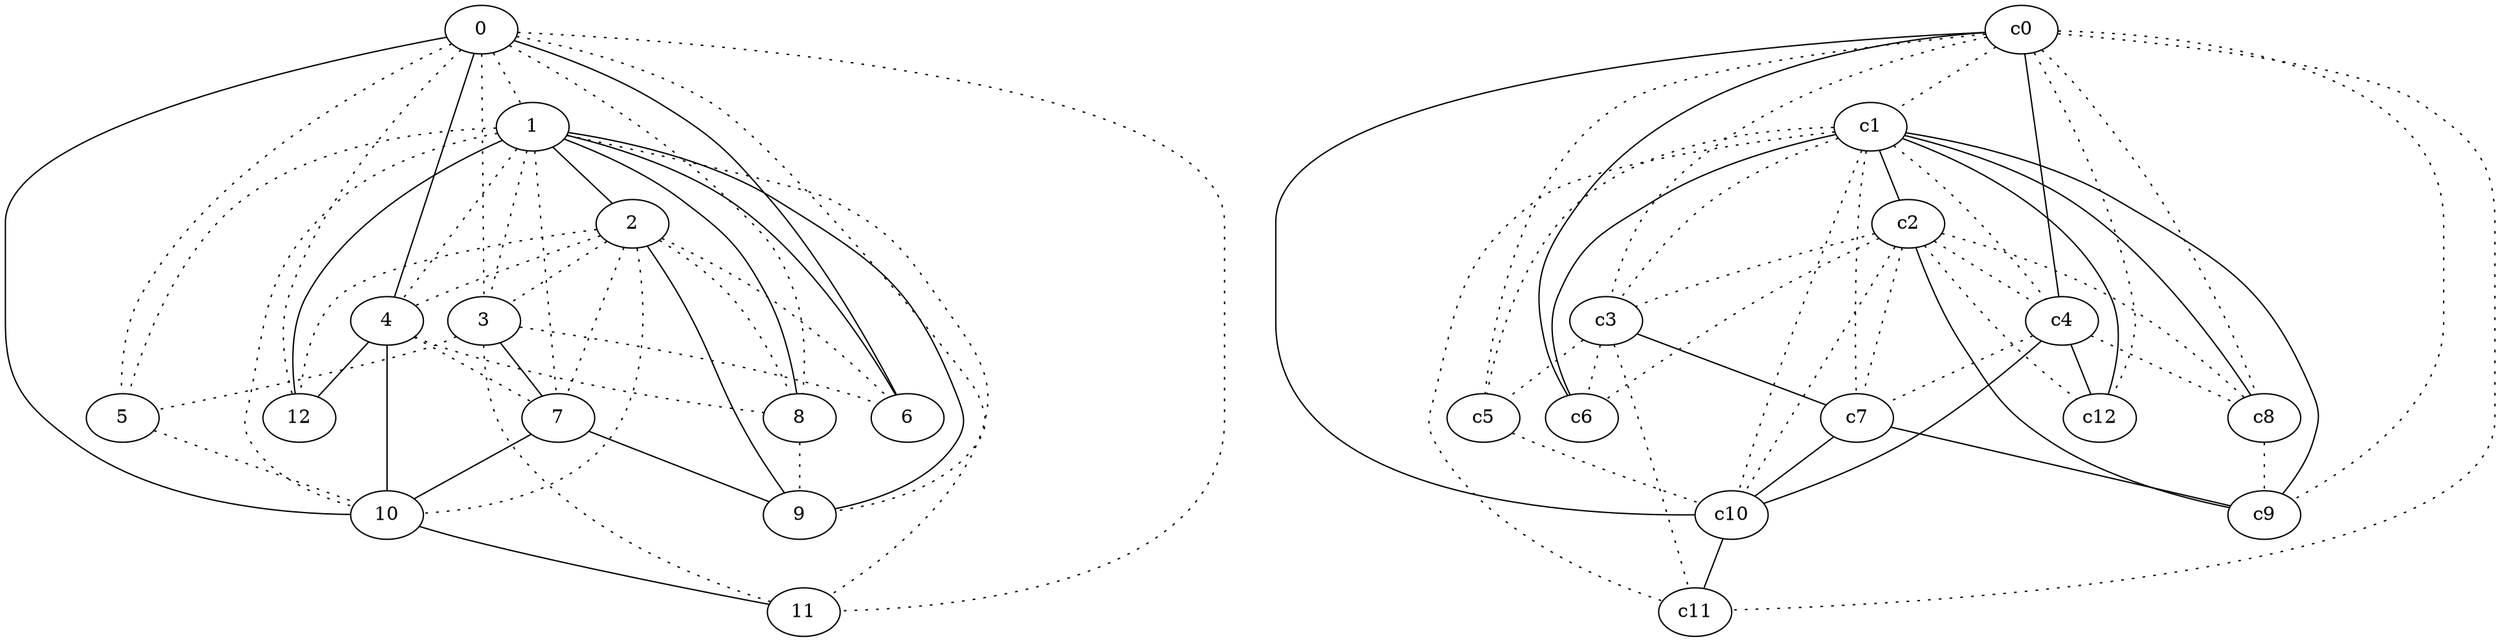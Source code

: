 graph {
a0[label=0];
a1[label=1];
a2[label=2];
a3[label=3];
a4[label=4];
a5[label=5];
a6[label=6];
a7[label=7];
a8[label=8];
a9[label=9];
a10[label=10];
a11[label=11];
a12[label=12];
a0 -- a1 [style=dotted];
a0 -- a3 [style=dotted];
a0 -- a4;
a0 -- a5 [style=dotted];
a0 -- a6;
a0 -- a8 [style=dotted];
a0 -- a9 [style=dotted];
a0 -- a10;
a0 -- a11 [style=dotted];
a0 -- a12 [style=dotted];
a1 -- a2;
a1 -- a3 [style=dotted];
a1 -- a4 [style=dotted];
a1 -- a5 [style=dotted];
a1 -- a6;
a1 -- a7 [style=dotted];
a1 -- a8;
a1 -- a9;
a1 -- a10 [style=dotted];
a1 -- a11 [style=dotted];
a1 -- a12;
a2 -- a3 [style=dotted];
a2 -- a4 [style=dotted];
a2 -- a6 [style=dotted];
a2 -- a7 [style=dotted];
a2 -- a8 [style=dotted];
a2 -- a9;
a2 -- a10 [style=dotted];
a2 -- a12 [style=dotted];
a3 -- a5 [style=dotted];
a3 -- a6 [style=dotted];
a3 -- a7;
a3 -- a11 [style=dotted];
a4 -- a7 [style=dotted];
a4 -- a8 [style=dotted];
a4 -- a10;
a4 -- a12;
a5 -- a10 [style=dotted];
a7 -- a9;
a7 -- a10;
a8 -- a9 [style=dotted];
a10 -- a11;
c0 -- c1 [style=dotted];
c0 -- c3 [style=dotted];
c0 -- c4;
c0 -- c5 [style=dotted];
c0 -- c6;
c0 -- c8 [style=dotted];
c0 -- c9 [style=dotted];
c0 -- c10;
c0 -- c11 [style=dotted];
c0 -- c12 [style=dotted];
c1 -- c2;
c1 -- c3 [style=dotted];
c1 -- c4 [style=dotted];
c1 -- c5 [style=dotted];
c1 -- c6;
c1 -- c7 [style=dotted];
c1 -- c8;
c1 -- c9;
c1 -- c10 [style=dotted];
c1 -- c11 [style=dotted];
c1 -- c12;
c2 -- c3 [style=dotted];
c2 -- c4 [style=dotted];
c2 -- c6 [style=dotted];
c2 -- c7 [style=dotted];
c2 -- c8 [style=dotted];
c2 -- c9;
c2 -- c10 [style=dotted];
c2 -- c12 [style=dotted];
c3 -- c5 [style=dotted];
c3 -- c6 [style=dotted];
c3 -- c7;
c3 -- c11 [style=dotted];
c4 -- c7 [style=dotted];
c4 -- c8 [style=dotted];
c4 -- c10;
c4 -- c12;
c5 -- c10 [style=dotted];
c7 -- c9;
c7 -- c10;
c8 -- c9 [style=dotted];
c10 -- c11;
}
